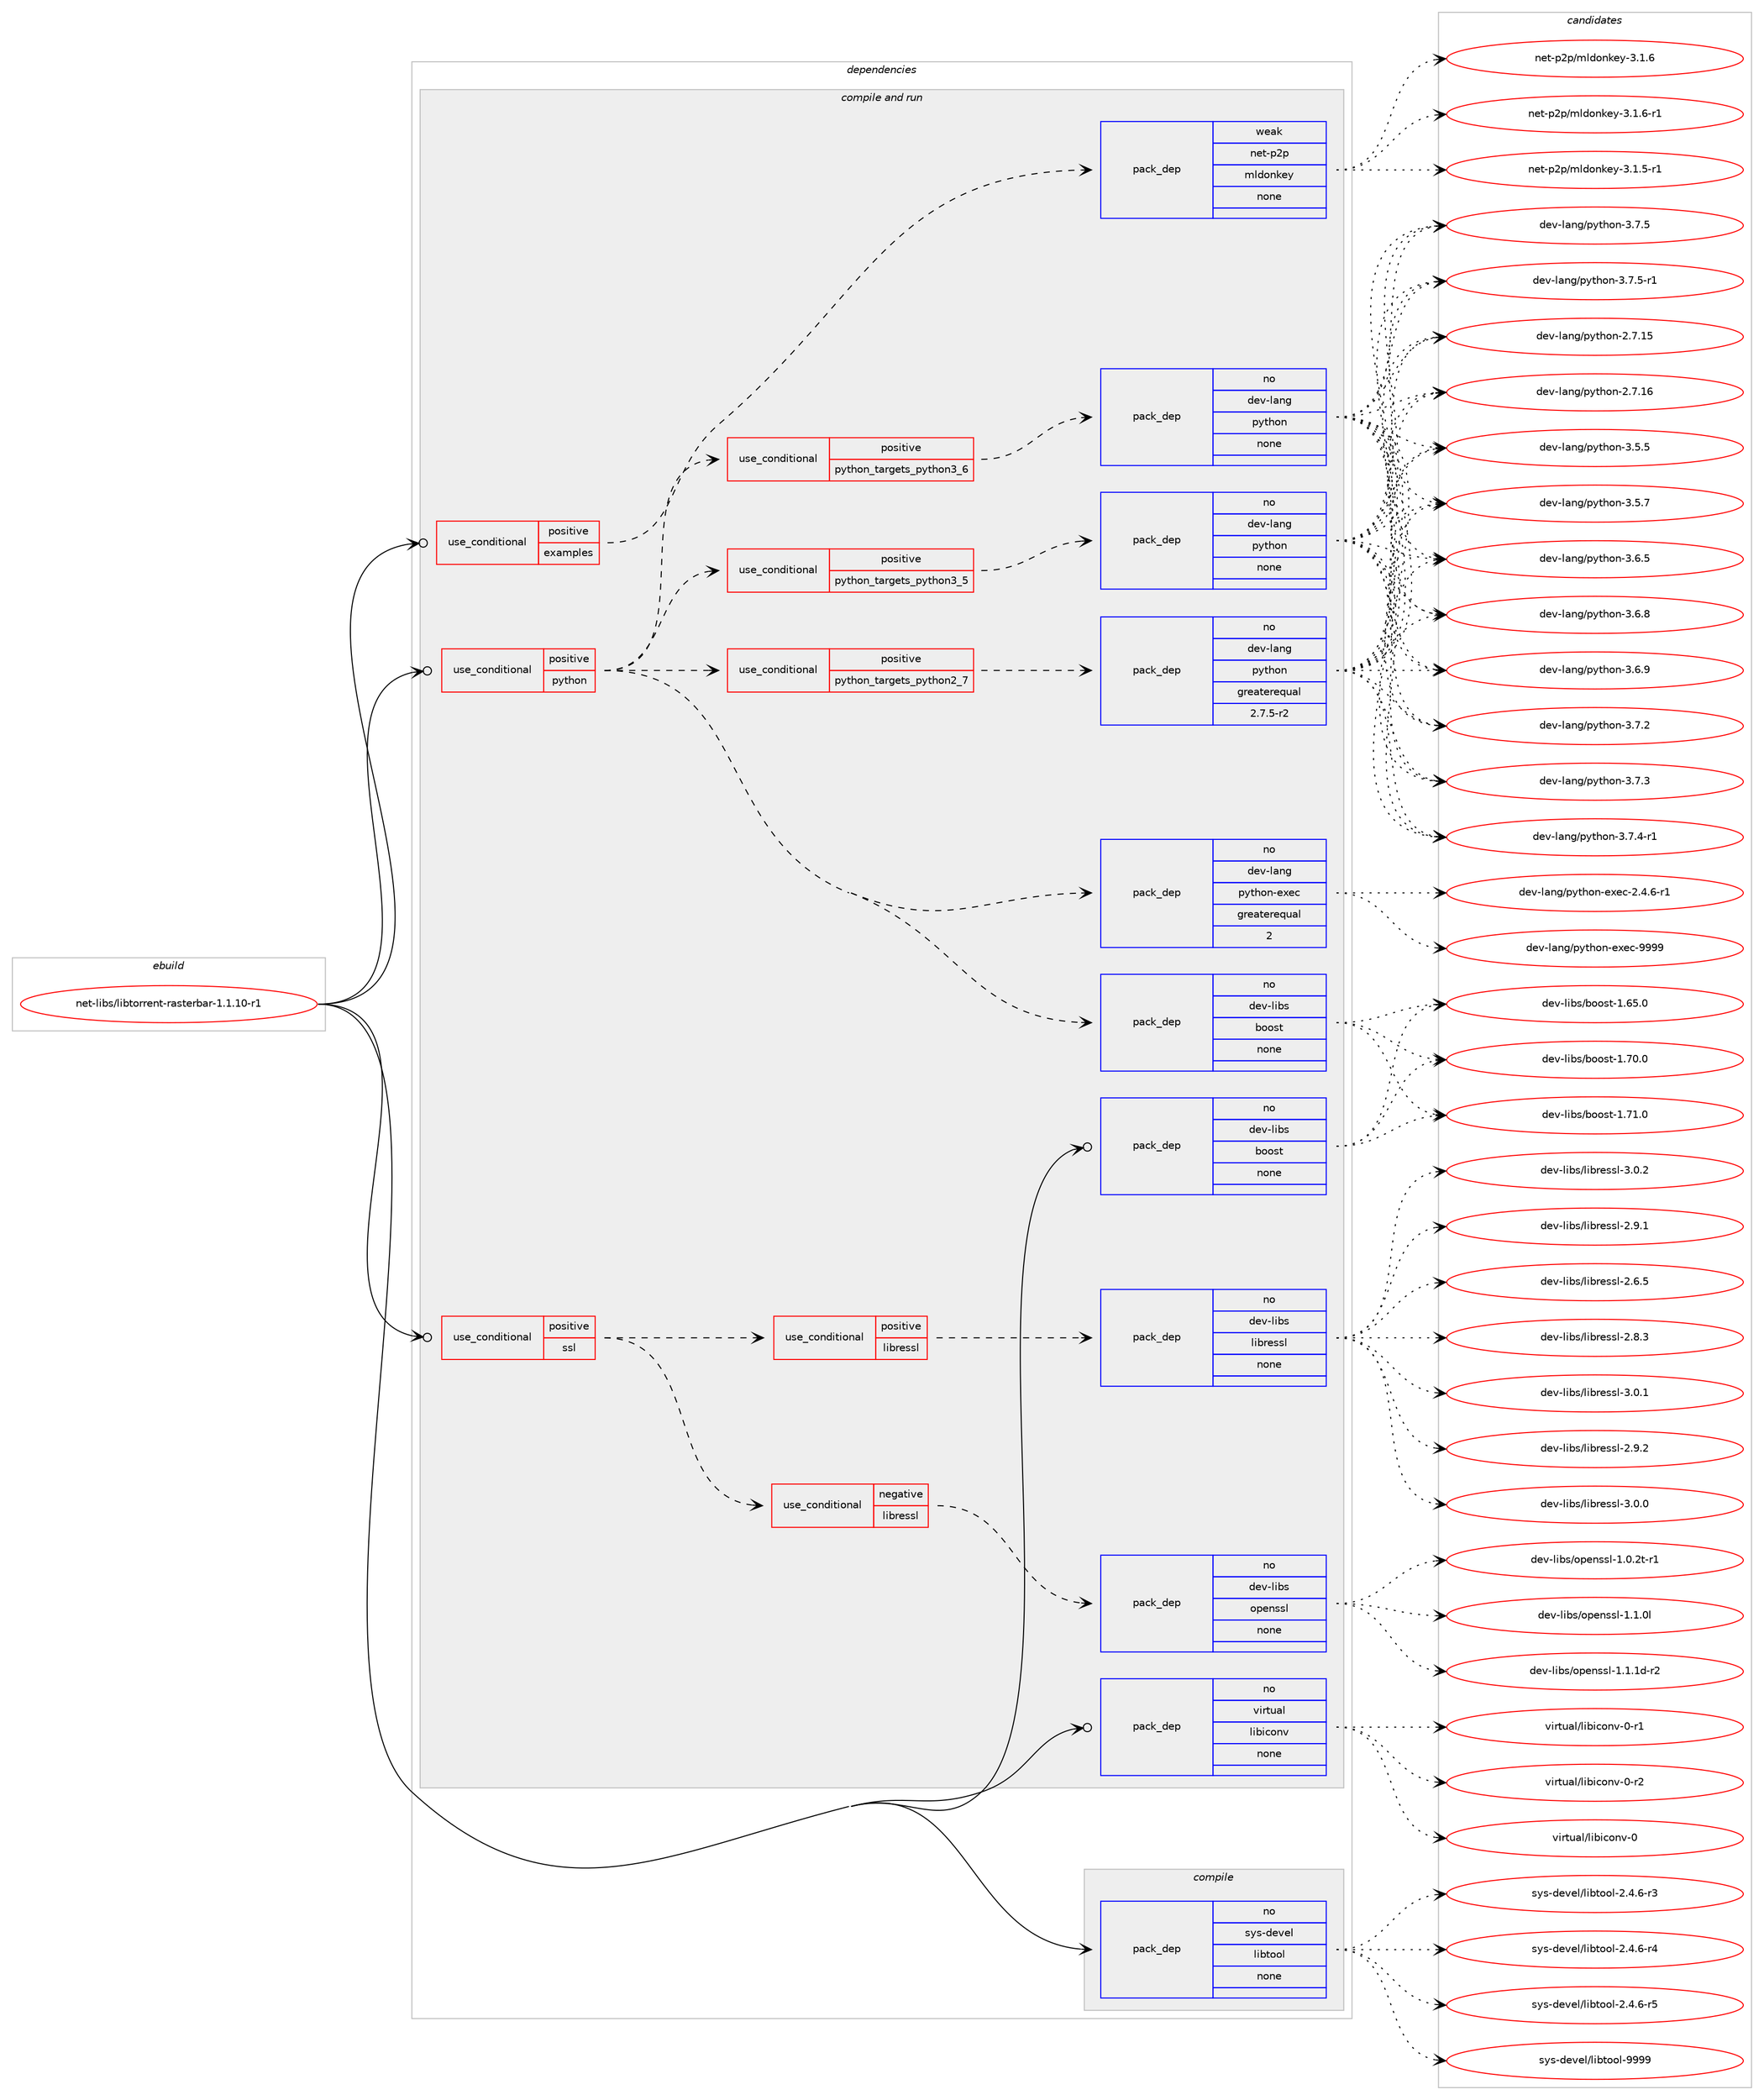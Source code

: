 digraph prolog {

# *************
# Graph options
# *************

newrank=true;
concentrate=true;
compound=true;
graph [rankdir=LR,fontname=Helvetica,fontsize=10,ranksep=1.5];#, ranksep=2.5, nodesep=0.2];
edge  [arrowhead=vee];
node  [fontname=Helvetica,fontsize=10];

# **********
# The ebuild
# **********

subgraph cluster_leftcol {
color=gray;
rank=same;
label=<<i>ebuild</i>>;
id [label="net-libs/libtorrent-rasterbar-1.1.10-r1", color=red, width=4, href="../net-libs/libtorrent-rasterbar-1.1.10-r1.svg"];
}

# ****************
# The dependencies
# ****************

subgraph cluster_midcol {
color=gray;
label=<<i>dependencies</i>>;
subgraph cluster_compile {
fillcolor="#eeeeee";
style=filled;
label=<<i>compile</i>>;
subgraph pack611406 {
dependency827607 [label=<<TABLE BORDER="0" CELLBORDER="1" CELLSPACING="0" CELLPADDING="4" WIDTH="220"><TR><TD ROWSPAN="6" CELLPADDING="30">pack_dep</TD></TR><TR><TD WIDTH="110">no</TD></TR><TR><TD>sys-devel</TD></TR><TR><TD>libtool</TD></TR><TR><TD>none</TD></TR><TR><TD></TD></TR></TABLE>>, shape=none, color=blue];
}
id:e -> dependency827607:w [weight=20,style="solid",arrowhead="vee"];
}
subgraph cluster_compileandrun {
fillcolor="#eeeeee";
style=filled;
label=<<i>compile and run</i>>;
subgraph cond201692 {
dependency827608 [label=<<TABLE BORDER="0" CELLBORDER="1" CELLSPACING="0" CELLPADDING="4"><TR><TD ROWSPAN="3" CELLPADDING="10">use_conditional</TD></TR><TR><TD>positive</TD></TR><TR><TD>examples</TD></TR></TABLE>>, shape=none, color=red];
subgraph pack611407 {
dependency827609 [label=<<TABLE BORDER="0" CELLBORDER="1" CELLSPACING="0" CELLPADDING="4" WIDTH="220"><TR><TD ROWSPAN="6" CELLPADDING="30">pack_dep</TD></TR><TR><TD WIDTH="110">weak</TD></TR><TR><TD>net-p2p</TD></TR><TR><TD>mldonkey</TD></TR><TR><TD>none</TD></TR><TR><TD></TD></TR></TABLE>>, shape=none, color=blue];
}
dependency827608:e -> dependency827609:w [weight=20,style="dashed",arrowhead="vee"];
}
id:e -> dependency827608:w [weight=20,style="solid",arrowhead="odotvee"];
subgraph cond201693 {
dependency827610 [label=<<TABLE BORDER="0" CELLBORDER="1" CELLSPACING="0" CELLPADDING="4"><TR><TD ROWSPAN="3" CELLPADDING="10">use_conditional</TD></TR><TR><TD>positive</TD></TR><TR><TD>python</TD></TR></TABLE>>, shape=none, color=red];
subgraph cond201694 {
dependency827611 [label=<<TABLE BORDER="0" CELLBORDER="1" CELLSPACING="0" CELLPADDING="4"><TR><TD ROWSPAN="3" CELLPADDING="10">use_conditional</TD></TR><TR><TD>positive</TD></TR><TR><TD>python_targets_python2_7</TD></TR></TABLE>>, shape=none, color=red];
subgraph pack611408 {
dependency827612 [label=<<TABLE BORDER="0" CELLBORDER="1" CELLSPACING="0" CELLPADDING="4" WIDTH="220"><TR><TD ROWSPAN="6" CELLPADDING="30">pack_dep</TD></TR><TR><TD WIDTH="110">no</TD></TR><TR><TD>dev-lang</TD></TR><TR><TD>python</TD></TR><TR><TD>greaterequal</TD></TR><TR><TD>2.7.5-r2</TD></TR></TABLE>>, shape=none, color=blue];
}
dependency827611:e -> dependency827612:w [weight=20,style="dashed",arrowhead="vee"];
}
dependency827610:e -> dependency827611:w [weight=20,style="dashed",arrowhead="vee"];
subgraph cond201695 {
dependency827613 [label=<<TABLE BORDER="0" CELLBORDER="1" CELLSPACING="0" CELLPADDING="4"><TR><TD ROWSPAN="3" CELLPADDING="10">use_conditional</TD></TR><TR><TD>positive</TD></TR><TR><TD>python_targets_python3_5</TD></TR></TABLE>>, shape=none, color=red];
subgraph pack611409 {
dependency827614 [label=<<TABLE BORDER="0" CELLBORDER="1" CELLSPACING="0" CELLPADDING="4" WIDTH="220"><TR><TD ROWSPAN="6" CELLPADDING="30">pack_dep</TD></TR><TR><TD WIDTH="110">no</TD></TR><TR><TD>dev-lang</TD></TR><TR><TD>python</TD></TR><TR><TD>none</TD></TR><TR><TD></TD></TR></TABLE>>, shape=none, color=blue];
}
dependency827613:e -> dependency827614:w [weight=20,style="dashed",arrowhead="vee"];
}
dependency827610:e -> dependency827613:w [weight=20,style="dashed",arrowhead="vee"];
subgraph cond201696 {
dependency827615 [label=<<TABLE BORDER="0" CELLBORDER="1" CELLSPACING="0" CELLPADDING="4"><TR><TD ROWSPAN="3" CELLPADDING="10">use_conditional</TD></TR><TR><TD>positive</TD></TR><TR><TD>python_targets_python3_6</TD></TR></TABLE>>, shape=none, color=red];
subgraph pack611410 {
dependency827616 [label=<<TABLE BORDER="0" CELLBORDER="1" CELLSPACING="0" CELLPADDING="4" WIDTH="220"><TR><TD ROWSPAN="6" CELLPADDING="30">pack_dep</TD></TR><TR><TD WIDTH="110">no</TD></TR><TR><TD>dev-lang</TD></TR><TR><TD>python</TD></TR><TR><TD>none</TD></TR><TR><TD></TD></TR></TABLE>>, shape=none, color=blue];
}
dependency827615:e -> dependency827616:w [weight=20,style="dashed",arrowhead="vee"];
}
dependency827610:e -> dependency827615:w [weight=20,style="dashed",arrowhead="vee"];
subgraph pack611411 {
dependency827617 [label=<<TABLE BORDER="0" CELLBORDER="1" CELLSPACING="0" CELLPADDING="4" WIDTH="220"><TR><TD ROWSPAN="6" CELLPADDING="30">pack_dep</TD></TR><TR><TD WIDTH="110">no</TD></TR><TR><TD>dev-lang</TD></TR><TR><TD>python-exec</TD></TR><TR><TD>greaterequal</TD></TR><TR><TD>2</TD></TR></TABLE>>, shape=none, color=blue];
}
dependency827610:e -> dependency827617:w [weight=20,style="dashed",arrowhead="vee"];
subgraph pack611412 {
dependency827618 [label=<<TABLE BORDER="0" CELLBORDER="1" CELLSPACING="0" CELLPADDING="4" WIDTH="220"><TR><TD ROWSPAN="6" CELLPADDING="30">pack_dep</TD></TR><TR><TD WIDTH="110">no</TD></TR><TR><TD>dev-libs</TD></TR><TR><TD>boost</TD></TR><TR><TD>none</TD></TR><TR><TD></TD></TR></TABLE>>, shape=none, color=blue];
}
dependency827610:e -> dependency827618:w [weight=20,style="dashed",arrowhead="vee"];
}
id:e -> dependency827610:w [weight=20,style="solid",arrowhead="odotvee"];
subgraph cond201697 {
dependency827619 [label=<<TABLE BORDER="0" CELLBORDER="1" CELLSPACING="0" CELLPADDING="4"><TR><TD ROWSPAN="3" CELLPADDING="10">use_conditional</TD></TR><TR><TD>positive</TD></TR><TR><TD>ssl</TD></TR></TABLE>>, shape=none, color=red];
subgraph cond201698 {
dependency827620 [label=<<TABLE BORDER="0" CELLBORDER="1" CELLSPACING="0" CELLPADDING="4"><TR><TD ROWSPAN="3" CELLPADDING="10">use_conditional</TD></TR><TR><TD>negative</TD></TR><TR><TD>libressl</TD></TR></TABLE>>, shape=none, color=red];
subgraph pack611413 {
dependency827621 [label=<<TABLE BORDER="0" CELLBORDER="1" CELLSPACING="0" CELLPADDING="4" WIDTH="220"><TR><TD ROWSPAN="6" CELLPADDING="30">pack_dep</TD></TR><TR><TD WIDTH="110">no</TD></TR><TR><TD>dev-libs</TD></TR><TR><TD>openssl</TD></TR><TR><TD>none</TD></TR><TR><TD></TD></TR></TABLE>>, shape=none, color=blue];
}
dependency827620:e -> dependency827621:w [weight=20,style="dashed",arrowhead="vee"];
}
dependency827619:e -> dependency827620:w [weight=20,style="dashed",arrowhead="vee"];
subgraph cond201699 {
dependency827622 [label=<<TABLE BORDER="0" CELLBORDER="1" CELLSPACING="0" CELLPADDING="4"><TR><TD ROWSPAN="3" CELLPADDING="10">use_conditional</TD></TR><TR><TD>positive</TD></TR><TR><TD>libressl</TD></TR></TABLE>>, shape=none, color=red];
subgraph pack611414 {
dependency827623 [label=<<TABLE BORDER="0" CELLBORDER="1" CELLSPACING="0" CELLPADDING="4" WIDTH="220"><TR><TD ROWSPAN="6" CELLPADDING="30">pack_dep</TD></TR><TR><TD WIDTH="110">no</TD></TR><TR><TD>dev-libs</TD></TR><TR><TD>libressl</TD></TR><TR><TD>none</TD></TR><TR><TD></TD></TR></TABLE>>, shape=none, color=blue];
}
dependency827622:e -> dependency827623:w [weight=20,style="dashed",arrowhead="vee"];
}
dependency827619:e -> dependency827622:w [weight=20,style="dashed",arrowhead="vee"];
}
id:e -> dependency827619:w [weight=20,style="solid",arrowhead="odotvee"];
subgraph pack611415 {
dependency827624 [label=<<TABLE BORDER="0" CELLBORDER="1" CELLSPACING="0" CELLPADDING="4" WIDTH="220"><TR><TD ROWSPAN="6" CELLPADDING="30">pack_dep</TD></TR><TR><TD WIDTH="110">no</TD></TR><TR><TD>dev-libs</TD></TR><TR><TD>boost</TD></TR><TR><TD>none</TD></TR><TR><TD></TD></TR></TABLE>>, shape=none, color=blue];
}
id:e -> dependency827624:w [weight=20,style="solid",arrowhead="odotvee"];
subgraph pack611416 {
dependency827625 [label=<<TABLE BORDER="0" CELLBORDER="1" CELLSPACING="0" CELLPADDING="4" WIDTH="220"><TR><TD ROWSPAN="6" CELLPADDING="30">pack_dep</TD></TR><TR><TD WIDTH="110">no</TD></TR><TR><TD>virtual</TD></TR><TR><TD>libiconv</TD></TR><TR><TD>none</TD></TR><TR><TD></TD></TR></TABLE>>, shape=none, color=blue];
}
id:e -> dependency827625:w [weight=20,style="solid",arrowhead="odotvee"];
}
subgraph cluster_run {
fillcolor="#eeeeee";
style=filled;
label=<<i>run</i>>;
}
}

# **************
# The candidates
# **************

subgraph cluster_choices {
rank=same;
color=gray;
label=<<i>candidates</i>>;

subgraph choice611406 {
color=black;
nodesep=1;
choice1151211154510010111810110847108105981161111111084550465246544511451 [label="sys-devel/libtool-2.4.6-r3", color=red, width=4,href="../sys-devel/libtool-2.4.6-r3.svg"];
choice1151211154510010111810110847108105981161111111084550465246544511452 [label="sys-devel/libtool-2.4.6-r4", color=red, width=4,href="../sys-devel/libtool-2.4.6-r4.svg"];
choice1151211154510010111810110847108105981161111111084550465246544511453 [label="sys-devel/libtool-2.4.6-r5", color=red, width=4,href="../sys-devel/libtool-2.4.6-r5.svg"];
choice1151211154510010111810110847108105981161111111084557575757 [label="sys-devel/libtool-9999", color=red, width=4,href="../sys-devel/libtool-9999.svg"];
dependency827607:e -> choice1151211154510010111810110847108105981161111111084550465246544511451:w [style=dotted,weight="100"];
dependency827607:e -> choice1151211154510010111810110847108105981161111111084550465246544511452:w [style=dotted,weight="100"];
dependency827607:e -> choice1151211154510010111810110847108105981161111111084550465246544511453:w [style=dotted,weight="100"];
dependency827607:e -> choice1151211154510010111810110847108105981161111111084557575757:w [style=dotted,weight="100"];
}
subgraph choice611407 {
color=black;
nodesep=1;
choice1101011164511250112471091081001111101071011214551464946534511449 [label="net-p2p/mldonkey-3.1.5-r1", color=red, width=4,href="../net-p2p/mldonkey-3.1.5-r1.svg"];
choice110101116451125011247109108100111110107101121455146494654 [label="net-p2p/mldonkey-3.1.6", color=red, width=4,href="../net-p2p/mldonkey-3.1.6.svg"];
choice1101011164511250112471091081001111101071011214551464946544511449 [label="net-p2p/mldonkey-3.1.6-r1", color=red, width=4,href="../net-p2p/mldonkey-3.1.6-r1.svg"];
dependency827609:e -> choice1101011164511250112471091081001111101071011214551464946534511449:w [style=dotted,weight="100"];
dependency827609:e -> choice110101116451125011247109108100111110107101121455146494654:w [style=dotted,weight="100"];
dependency827609:e -> choice1101011164511250112471091081001111101071011214551464946544511449:w [style=dotted,weight="100"];
}
subgraph choice611408 {
color=black;
nodesep=1;
choice10010111845108971101034711212111610411111045504655464953 [label="dev-lang/python-2.7.15", color=red, width=4,href="../dev-lang/python-2.7.15.svg"];
choice10010111845108971101034711212111610411111045504655464954 [label="dev-lang/python-2.7.16", color=red, width=4,href="../dev-lang/python-2.7.16.svg"];
choice100101118451089711010347112121116104111110455146534653 [label="dev-lang/python-3.5.5", color=red, width=4,href="../dev-lang/python-3.5.5.svg"];
choice100101118451089711010347112121116104111110455146534655 [label="dev-lang/python-3.5.7", color=red, width=4,href="../dev-lang/python-3.5.7.svg"];
choice100101118451089711010347112121116104111110455146544653 [label="dev-lang/python-3.6.5", color=red, width=4,href="../dev-lang/python-3.6.5.svg"];
choice100101118451089711010347112121116104111110455146544656 [label="dev-lang/python-3.6.8", color=red, width=4,href="../dev-lang/python-3.6.8.svg"];
choice100101118451089711010347112121116104111110455146544657 [label="dev-lang/python-3.6.9", color=red, width=4,href="../dev-lang/python-3.6.9.svg"];
choice100101118451089711010347112121116104111110455146554650 [label="dev-lang/python-3.7.2", color=red, width=4,href="../dev-lang/python-3.7.2.svg"];
choice100101118451089711010347112121116104111110455146554651 [label="dev-lang/python-3.7.3", color=red, width=4,href="../dev-lang/python-3.7.3.svg"];
choice1001011184510897110103471121211161041111104551465546524511449 [label="dev-lang/python-3.7.4-r1", color=red, width=4,href="../dev-lang/python-3.7.4-r1.svg"];
choice100101118451089711010347112121116104111110455146554653 [label="dev-lang/python-3.7.5", color=red, width=4,href="../dev-lang/python-3.7.5.svg"];
choice1001011184510897110103471121211161041111104551465546534511449 [label="dev-lang/python-3.7.5-r1", color=red, width=4,href="../dev-lang/python-3.7.5-r1.svg"];
dependency827612:e -> choice10010111845108971101034711212111610411111045504655464953:w [style=dotted,weight="100"];
dependency827612:e -> choice10010111845108971101034711212111610411111045504655464954:w [style=dotted,weight="100"];
dependency827612:e -> choice100101118451089711010347112121116104111110455146534653:w [style=dotted,weight="100"];
dependency827612:e -> choice100101118451089711010347112121116104111110455146534655:w [style=dotted,weight="100"];
dependency827612:e -> choice100101118451089711010347112121116104111110455146544653:w [style=dotted,weight="100"];
dependency827612:e -> choice100101118451089711010347112121116104111110455146544656:w [style=dotted,weight="100"];
dependency827612:e -> choice100101118451089711010347112121116104111110455146544657:w [style=dotted,weight="100"];
dependency827612:e -> choice100101118451089711010347112121116104111110455146554650:w [style=dotted,weight="100"];
dependency827612:e -> choice100101118451089711010347112121116104111110455146554651:w [style=dotted,weight="100"];
dependency827612:e -> choice1001011184510897110103471121211161041111104551465546524511449:w [style=dotted,weight="100"];
dependency827612:e -> choice100101118451089711010347112121116104111110455146554653:w [style=dotted,weight="100"];
dependency827612:e -> choice1001011184510897110103471121211161041111104551465546534511449:w [style=dotted,weight="100"];
}
subgraph choice611409 {
color=black;
nodesep=1;
choice10010111845108971101034711212111610411111045504655464953 [label="dev-lang/python-2.7.15", color=red, width=4,href="../dev-lang/python-2.7.15.svg"];
choice10010111845108971101034711212111610411111045504655464954 [label="dev-lang/python-2.7.16", color=red, width=4,href="../dev-lang/python-2.7.16.svg"];
choice100101118451089711010347112121116104111110455146534653 [label="dev-lang/python-3.5.5", color=red, width=4,href="../dev-lang/python-3.5.5.svg"];
choice100101118451089711010347112121116104111110455146534655 [label="dev-lang/python-3.5.7", color=red, width=4,href="../dev-lang/python-3.5.7.svg"];
choice100101118451089711010347112121116104111110455146544653 [label="dev-lang/python-3.6.5", color=red, width=4,href="../dev-lang/python-3.6.5.svg"];
choice100101118451089711010347112121116104111110455146544656 [label="dev-lang/python-3.6.8", color=red, width=4,href="../dev-lang/python-3.6.8.svg"];
choice100101118451089711010347112121116104111110455146544657 [label="dev-lang/python-3.6.9", color=red, width=4,href="../dev-lang/python-3.6.9.svg"];
choice100101118451089711010347112121116104111110455146554650 [label="dev-lang/python-3.7.2", color=red, width=4,href="../dev-lang/python-3.7.2.svg"];
choice100101118451089711010347112121116104111110455146554651 [label="dev-lang/python-3.7.3", color=red, width=4,href="../dev-lang/python-3.7.3.svg"];
choice1001011184510897110103471121211161041111104551465546524511449 [label="dev-lang/python-3.7.4-r1", color=red, width=4,href="../dev-lang/python-3.7.4-r1.svg"];
choice100101118451089711010347112121116104111110455146554653 [label="dev-lang/python-3.7.5", color=red, width=4,href="../dev-lang/python-3.7.5.svg"];
choice1001011184510897110103471121211161041111104551465546534511449 [label="dev-lang/python-3.7.5-r1", color=red, width=4,href="../dev-lang/python-3.7.5-r1.svg"];
dependency827614:e -> choice10010111845108971101034711212111610411111045504655464953:w [style=dotted,weight="100"];
dependency827614:e -> choice10010111845108971101034711212111610411111045504655464954:w [style=dotted,weight="100"];
dependency827614:e -> choice100101118451089711010347112121116104111110455146534653:w [style=dotted,weight="100"];
dependency827614:e -> choice100101118451089711010347112121116104111110455146534655:w [style=dotted,weight="100"];
dependency827614:e -> choice100101118451089711010347112121116104111110455146544653:w [style=dotted,weight="100"];
dependency827614:e -> choice100101118451089711010347112121116104111110455146544656:w [style=dotted,weight="100"];
dependency827614:e -> choice100101118451089711010347112121116104111110455146544657:w [style=dotted,weight="100"];
dependency827614:e -> choice100101118451089711010347112121116104111110455146554650:w [style=dotted,weight="100"];
dependency827614:e -> choice100101118451089711010347112121116104111110455146554651:w [style=dotted,weight="100"];
dependency827614:e -> choice1001011184510897110103471121211161041111104551465546524511449:w [style=dotted,weight="100"];
dependency827614:e -> choice100101118451089711010347112121116104111110455146554653:w [style=dotted,weight="100"];
dependency827614:e -> choice1001011184510897110103471121211161041111104551465546534511449:w [style=dotted,weight="100"];
}
subgraph choice611410 {
color=black;
nodesep=1;
choice10010111845108971101034711212111610411111045504655464953 [label="dev-lang/python-2.7.15", color=red, width=4,href="../dev-lang/python-2.7.15.svg"];
choice10010111845108971101034711212111610411111045504655464954 [label="dev-lang/python-2.7.16", color=red, width=4,href="../dev-lang/python-2.7.16.svg"];
choice100101118451089711010347112121116104111110455146534653 [label="dev-lang/python-3.5.5", color=red, width=4,href="../dev-lang/python-3.5.5.svg"];
choice100101118451089711010347112121116104111110455146534655 [label="dev-lang/python-3.5.7", color=red, width=4,href="../dev-lang/python-3.5.7.svg"];
choice100101118451089711010347112121116104111110455146544653 [label="dev-lang/python-3.6.5", color=red, width=4,href="../dev-lang/python-3.6.5.svg"];
choice100101118451089711010347112121116104111110455146544656 [label="dev-lang/python-3.6.8", color=red, width=4,href="../dev-lang/python-3.6.8.svg"];
choice100101118451089711010347112121116104111110455146544657 [label="dev-lang/python-3.6.9", color=red, width=4,href="../dev-lang/python-3.6.9.svg"];
choice100101118451089711010347112121116104111110455146554650 [label="dev-lang/python-3.7.2", color=red, width=4,href="../dev-lang/python-3.7.2.svg"];
choice100101118451089711010347112121116104111110455146554651 [label="dev-lang/python-3.7.3", color=red, width=4,href="../dev-lang/python-3.7.3.svg"];
choice1001011184510897110103471121211161041111104551465546524511449 [label="dev-lang/python-3.7.4-r1", color=red, width=4,href="../dev-lang/python-3.7.4-r1.svg"];
choice100101118451089711010347112121116104111110455146554653 [label="dev-lang/python-3.7.5", color=red, width=4,href="../dev-lang/python-3.7.5.svg"];
choice1001011184510897110103471121211161041111104551465546534511449 [label="dev-lang/python-3.7.5-r1", color=red, width=4,href="../dev-lang/python-3.7.5-r1.svg"];
dependency827616:e -> choice10010111845108971101034711212111610411111045504655464953:w [style=dotted,weight="100"];
dependency827616:e -> choice10010111845108971101034711212111610411111045504655464954:w [style=dotted,weight="100"];
dependency827616:e -> choice100101118451089711010347112121116104111110455146534653:w [style=dotted,weight="100"];
dependency827616:e -> choice100101118451089711010347112121116104111110455146534655:w [style=dotted,weight="100"];
dependency827616:e -> choice100101118451089711010347112121116104111110455146544653:w [style=dotted,weight="100"];
dependency827616:e -> choice100101118451089711010347112121116104111110455146544656:w [style=dotted,weight="100"];
dependency827616:e -> choice100101118451089711010347112121116104111110455146544657:w [style=dotted,weight="100"];
dependency827616:e -> choice100101118451089711010347112121116104111110455146554650:w [style=dotted,weight="100"];
dependency827616:e -> choice100101118451089711010347112121116104111110455146554651:w [style=dotted,weight="100"];
dependency827616:e -> choice1001011184510897110103471121211161041111104551465546524511449:w [style=dotted,weight="100"];
dependency827616:e -> choice100101118451089711010347112121116104111110455146554653:w [style=dotted,weight="100"];
dependency827616:e -> choice1001011184510897110103471121211161041111104551465546534511449:w [style=dotted,weight="100"];
}
subgraph choice611411 {
color=black;
nodesep=1;
choice10010111845108971101034711212111610411111045101120101994550465246544511449 [label="dev-lang/python-exec-2.4.6-r1", color=red, width=4,href="../dev-lang/python-exec-2.4.6-r1.svg"];
choice10010111845108971101034711212111610411111045101120101994557575757 [label="dev-lang/python-exec-9999", color=red, width=4,href="../dev-lang/python-exec-9999.svg"];
dependency827617:e -> choice10010111845108971101034711212111610411111045101120101994550465246544511449:w [style=dotted,weight="100"];
dependency827617:e -> choice10010111845108971101034711212111610411111045101120101994557575757:w [style=dotted,weight="100"];
}
subgraph choice611412 {
color=black;
nodesep=1;
choice1001011184510810598115479811111111511645494654534648 [label="dev-libs/boost-1.65.0", color=red, width=4,href="../dev-libs/boost-1.65.0.svg"];
choice1001011184510810598115479811111111511645494655484648 [label="dev-libs/boost-1.70.0", color=red, width=4,href="../dev-libs/boost-1.70.0.svg"];
choice1001011184510810598115479811111111511645494655494648 [label="dev-libs/boost-1.71.0", color=red, width=4,href="../dev-libs/boost-1.71.0.svg"];
dependency827618:e -> choice1001011184510810598115479811111111511645494654534648:w [style=dotted,weight="100"];
dependency827618:e -> choice1001011184510810598115479811111111511645494655484648:w [style=dotted,weight="100"];
dependency827618:e -> choice1001011184510810598115479811111111511645494655494648:w [style=dotted,weight="100"];
}
subgraph choice611413 {
color=black;
nodesep=1;
choice1001011184510810598115471111121011101151151084549464846501164511449 [label="dev-libs/openssl-1.0.2t-r1", color=red, width=4,href="../dev-libs/openssl-1.0.2t-r1.svg"];
choice100101118451081059811547111112101110115115108454946494648108 [label="dev-libs/openssl-1.1.0l", color=red, width=4,href="../dev-libs/openssl-1.1.0l.svg"];
choice1001011184510810598115471111121011101151151084549464946491004511450 [label="dev-libs/openssl-1.1.1d-r2", color=red, width=4,href="../dev-libs/openssl-1.1.1d-r2.svg"];
dependency827621:e -> choice1001011184510810598115471111121011101151151084549464846501164511449:w [style=dotted,weight="100"];
dependency827621:e -> choice100101118451081059811547111112101110115115108454946494648108:w [style=dotted,weight="100"];
dependency827621:e -> choice1001011184510810598115471111121011101151151084549464946491004511450:w [style=dotted,weight="100"];
}
subgraph choice611414 {
color=black;
nodesep=1;
choice10010111845108105981154710810598114101115115108455046544653 [label="dev-libs/libressl-2.6.5", color=red, width=4,href="../dev-libs/libressl-2.6.5.svg"];
choice10010111845108105981154710810598114101115115108455046564651 [label="dev-libs/libressl-2.8.3", color=red, width=4,href="../dev-libs/libressl-2.8.3.svg"];
choice10010111845108105981154710810598114101115115108455046574649 [label="dev-libs/libressl-2.9.1", color=red, width=4,href="../dev-libs/libressl-2.9.1.svg"];
choice10010111845108105981154710810598114101115115108455046574650 [label="dev-libs/libressl-2.9.2", color=red, width=4,href="../dev-libs/libressl-2.9.2.svg"];
choice10010111845108105981154710810598114101115115108455146484648 [label="dev-libs/libressl-3.0.0", color=red, width=4,href="../dev-libs/libressl-3.0.0.svg"];
choice10010111845108105981154710810598114101115115108455146484649 [label="dev-libs/libressl-3.0.1", color=red, width=4,href="../dev-libs/libressl-3.0.1.svg"];
choice10010111845108105981154710810598114101115115108455146484650 [label="dev-libs/libressl-3.0.2", color=red, width=4,href="../dev-libs/libressl-3.0.2.svg"];
dependency827623:e -> choice10010111845108105981154710810598114101115115108455046544653:w [style=dotted,weight="100"];
dependency827623:e -> choice10010111845108105981154710810598114101115115108455046564651:w [style=dotted,weight="100"];
dependency827623:e -> choice10010111845108105981154710810598114101115115108455046574649:w [style=dotted,weight="100"];
dependency827623:e -> choice10010111845108105981154710810598114101115115108455046574650:w [style=dotted,weight="100"];
dependency827623:e -> choice10010111845108105981154710810598114101115115108455146484648:w [style=dotted,weight="100"];
dependency827623:e -> choice10010111845108105981154710810598114101115115108455146484649:w [style=dotted,weight="100"];
dependency827623:e -> choice10010111845108105981154710810598114101115115108455146484650:w [style=dotted,weight="100"];
}
subgraph choice611415 {
color=black;
nodesep=1;
choice1001011184510810598115479811111111511645494654534648 [label="dev-libs/boost-1.65.0", color=red, width=4,href="../dev-libs/boost-1.65.0.svg"];
choice1001011184510810598115479811111111511645494655484648 [label="dev-libs/boost-1.70.0", color=red, width=4,href="../dev-libs/boost-1.70.0.svg"];
choice1001011184510810598115479811111111511645494655494648 [label="dev-libs/boost-1.71.0", color=red, width=4,href="../dev-libs/boost-1.71.0.svg"];
dependency827624:e -> choice1001011184510810598115479811111111511645494654534648:w [style=dotted,weight="100"];
dependency827624:e -> choice1001011184510810598115479811111111511645494655484648:w [style=dotted,weight="100"];
dependency827624:e -> choice1001011184510810598115479811111111511645494655494648:w [style=dotted,weight="100"];
}
subgraph choice611416 {
color=black;
nodesep=1;
choice118105114116117971084710810598105991111101184548 [label="virtual/libiconv-0", color=red, width=4,href="../virtual/libiconv-0.svg"];
choice1181051141161179710847108105981059911111011845484511449 [label="virtual/libiconv-0-r1", color=red, width=4,href="../virtual/libiconv-0-r1.svg"];
choice1181051141161179710847108105981059911111011845484511450 [label="virtual/libiconv-0-r2", color=red, width=4,href="../virtual/libiconv-0-r2.svg"];
dependency827625:e -> choice118105114116117971084710810598105991111101184548:w [style=dotted,weight="100"];
dependency827625:e -> choice1181051141161179710847108105981059911111011845484511449:w [style=dotted,weight="100"];
dependency827625:e -> choice1181051141161179710847108105981059911111011845484511450:w [style=dotted,weight="100"];
}
}

}
